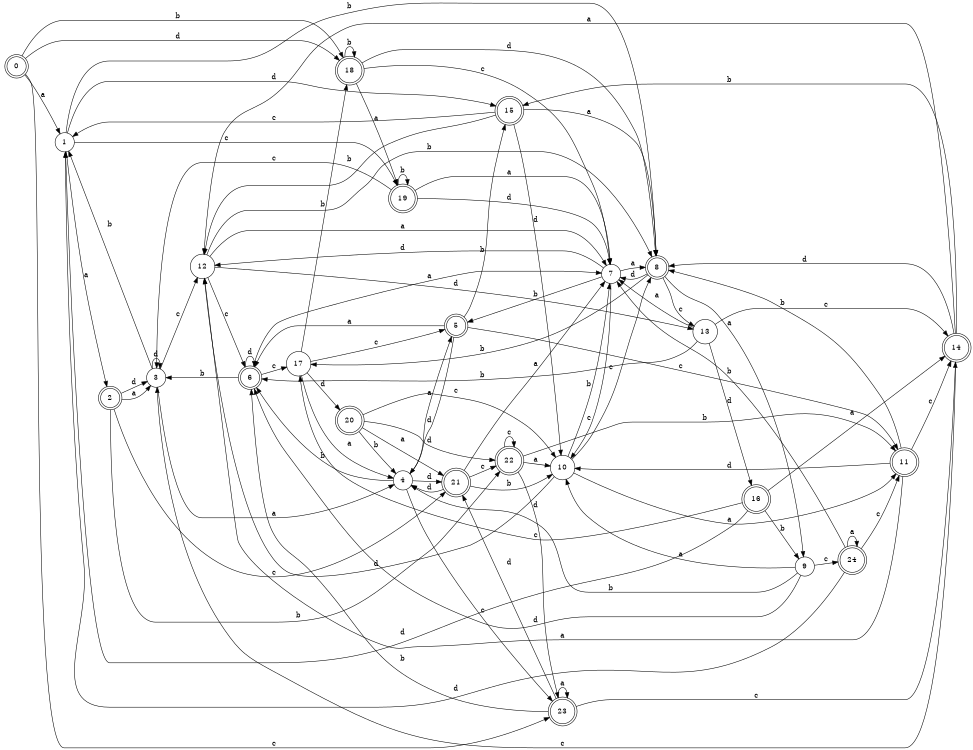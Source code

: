 digraph n20_10 {
__start0 [label="" shape="none"];

rankdir=LR;
size="8,5";

s0 [style="rounded,filled", color="black", fillcolor="white" shape="doublecircle", label="0"];
s1 [style="filled", color="black", fillcolor="white" shape="circle", label="1"];
s2 [style="rounded,filled", color="black", fillcolor="white" shape="doublecircle", label="2"];
s3 [style="filled", color="black", fillcolor="white" shape="circle", label="3"];
s4 [style="filled", color="black", fillcolor="white" shape="circle", label="4"];
s5 [style="rounded,filled", color="black", fillcolor="white" shape="doublecircle", label="5"];
s6 [style="rounded,filled", color="black", fillcolor="white" shape="doublecircle", label="6"];
s7 [style="filled", color="black", fillcolor="white" shape="circle", label="7"];
s8 [style="rounded,filled", color="black", fillcolor="white" shape="doublecircle", label="8"];
s9 [style="filled", color="black", fillcolor="white" shape="circle", label="9"];
s10 [style="filled", color="black", fillcolor="white" shape="circle", label="10"];
s11 [style="rounded,filled", color="black", fillcolor="white" shape="doublecircle", label="11"];
s12 [style="filled", color="black", fillcolor="white" shape="circle", label="12"];
s13 [style="filled", color="black", fillcolor="white" shape="circle", label="13"];
s14 [style="rounded,filled", color="black", fillcolor="white" shape="doublecircle", label="14"];
s15 [style="rounded,filled", color="black", fillcolor="white" shape="doublecircle", label="15"];
s16 [style="rounded,filled", color="black", fillcolor="white" shape="doublecircle", label="16"];
s17 [style="filled", color="black", fillcolor="white" shape="circle", label="17"];
s18 [style="rounded,filled", color="black", fillcolor="white" shape="doublecircle", label="18"];
s19 [style="rounded,filled", color="black", fillcolor="white" shape="doublecircle", label="19"];
s20 [style="rounded,filled", color="black", fillcolor="white" shape="doublecircle", label="20"];
s21 [style="rounded,filled", color="black", fillcolor="white" shape="doublecircle", label="21"];
s22 [style="rounded,filled", color="black", fillcolor="white" shape="doublecircle", label="22"];
s23 [style="rounded,filled", color="black", fillcolor="white" shape="doublecircle", label="23"];
s24 [style="rounded,filled", color="black", fillcolor="white" shape="doublecircle", label="24"];
s0 -> s1 [label="a"];
s0 -> s18 [label="b"];
s0 -> s23 [label="c"];
s0 -> s18 [label="d"];
s1 -> s2 [label="a"];
s1 -> s8 [label="b"];
s1 -> s19 [label="c"];
s1 -> s15 [label="d"];
s2 -> s3 [label="a"];
s2 -> s22 [label="b"];
s2 -> s21 [label="c"];
s2 -> s3 [label="d"];
s3 -> s4 [label="a"];
s3 -> s1 [label="b"];
s3 -> s12 [label="c"];
s3 -> s3 [label="d"];
s4 -> s5 [label="a"];
s4 -> s6 [label="b"];
s4 -> s23 [label="c"];
s4 -> s21 [label="d"];
s5 -> s6 [label="a"];
s5 -> s15 [label="b"];
s5 -> s11 [label="c"];
s5 -> s4 [label="d"];
s6 -> s7 [label="a"];
s6 -> s3 [label="b"];
s6 -> s17 [label="c"];
s6 -> s6 [label="d"];
s7 -> s8 [label="a"];
s7 -> s5 [label="b"];
s7 -> s10 [label="c"];
s7 -> s12 [label="d"];
s8 -> s9 [label="a"];
s8 -> s17 [label="b"];
s8 -> s13 [label="c"];
s8 -> s7 [label="d"];
s9 -> s10 [label="a"];
s9 -> s4 [label="b"];
s9 -> s24 [label="c"];
s9 -> s6 [label="d"];
s10 -> s11 [label="a"];
s10 -> s7 [label="b"];
s10 -> s8 [label="c"];
s10 -> s12 [label="d"];
s11 -> s12 [label="a"];
s11 -> s8 [label="b"];
s11 -> s14 [label="c"];
s11 -> s10 [label="d"];
s12 -> s7 [label="a"];
s12 -> s8 [label="b"];
s12 -> s6 [label="c"];
s12 -> s13 [label="d"];
s13 -> s7 [label="a"];
s13 -> s6 [label="b"];
s13 -> s14 [label="c"];
s13 -> s16 [label="d"];
s14 -> s12 [label="a"];
s14 -> s15 [label="b"];
s14 -> s3 [label="c"];
s14 -> s8 [label="d"];
s15 -> s8 [label="a"];
s15 -> s12 [label="b"];
s15 -> s1 [label="c"];
s15 -> s10 [label="d"];
s16 -> s14 [label="a"];
s16 -> s9 [label="b"];
s16 -> s17 [label="c"];
s16 -> s1 [label="d"];
s17 -> s4 [label="a"];
s17 -> s18 [label="b"];
s17 -> s5 [label="c"];
s17 -> s20 [label="d"];
s18 -> s19 [label="a"];
s18 -> s18 [label="b"];
s18 -> s7 [label="c"];
s18 -> s8 [label="d"];
s19 -> s7 [label="a"];
s19 -> s19 [label="b"];
s19 -> s3 [label="c"];
s19 -> s7 [label="d"];
s20 -> s21 [label="a"];
s20 -> s4 [label="b"];
s20 -> s10 [label="c"];
s20 -> s22 [label="d"];
s21 -> s7 [label="a"];
s21 -> s10 [label="b"];
s21 -> s22 [label="c"];
s21 -> s4 [label="d"];
s22 -> s10 [label="a"];
s22 -> s11 [label="b"];
s22 -> s22 [label="c"];
s22 -> s23 [label="d"];
s23 -> s23 [label="a"];
s23 -> s6 [label="b"];
s23 -> s14 [label="c"];
s23 -> s21 [label="d"];
s24 -> s24 [label="a"];
s24 -> s7 [label="b"];
s24 -> s11 [label="c"];
s24 -> s1 [label="d"];

}